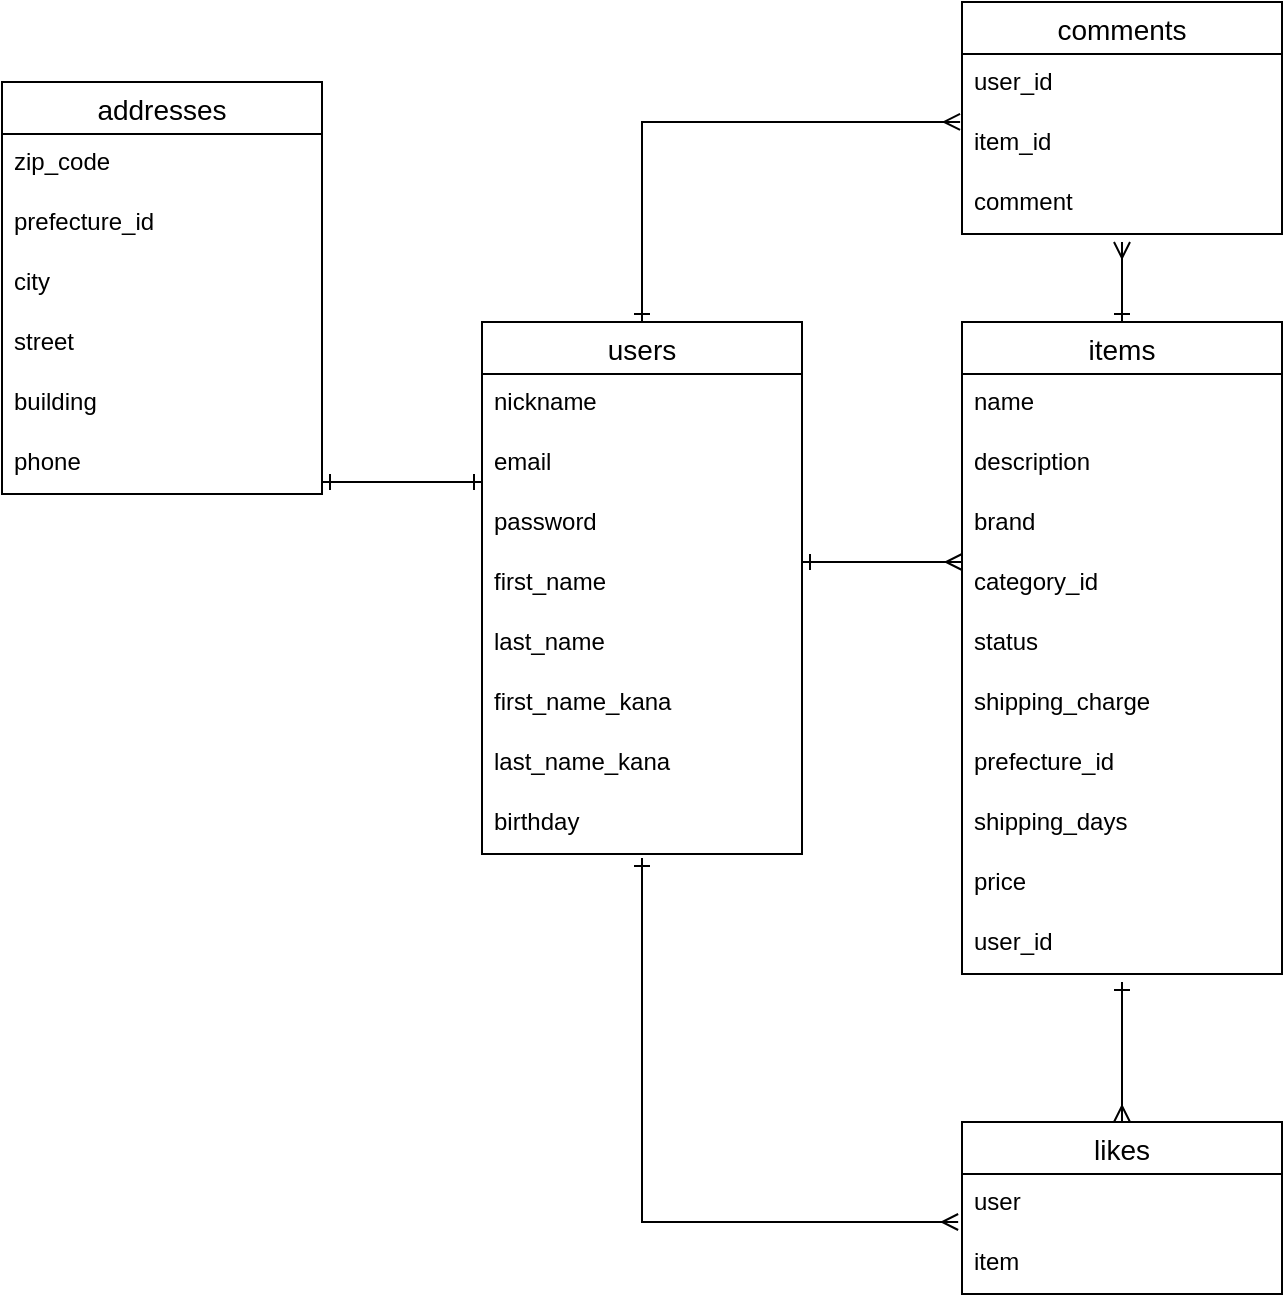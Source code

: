 <mxfile>
    <diagram id="gj1juVLW4RjPfSU8uRnA" name="ページ1">
        <mxGraphModel dx="976" dy="563" grid="1" gridSize="10" guides="1" tooltips="1" connect="1" arrows="1" fold="1" page="1" pageScale="1" pageWidth="827" pageHeight="1169" math="0" shadow="0">
            <root>
                <mxCell id="0"/>
                <mxCell id="1" parent="0"/>
                <mxCell id="2" value="users" style="swimlane;fontStyle=0;childLayout=stackLayout;horizontal=1;startSize=26;horizontalStack=0;resizeParent=1;resizeParentMax=0;resizeLast=0;collapsible=1;marginBottom=0;align=center;fontSize=14;" parent="1" vertex="1">
                    <mxGeometry x="280" y="160" width="160" height="266" as="geometry"/>
                </mxCell>
                <mxCell id="3" value="nickname" style="text;strokeColor=none;fillColor=none;spacingLeft=4;spacingRight=4;overflow=hidden;rotatable=0;points=[[0,0.5],[1,0.5]];portConstraint=eastwest;fontSize=12;" parent="2" vertex="1">
                    <mxGeometry y="26" width="160" height="30" as="geometry"/>
                </mxCell>
                <mxCell id="4" value="email" style="text;strokeColor=none;fillColor=none;spacingLeft=4;spacingRight=4;overflow=hidden;rotatable=0;points=[[0,0.5],[1,0.5]];portConstraint=eastwest;fontSize=12;" parent="2" vertex="1">
                    <mxGeometry y="56" width="160" height="30" as="geometry"/>
                </mxCell>
                <mxCell id="5" value="password&#10;" style="text;strokeColor=none;fillColor=none;spacingLeft=4;spacingRight=4;overflow=hidden;rotatable=0;points=[[0,0.5],[1,0.5]];portConstraint=eastwest;fontSize=12;" parent="2" vertex="1">
                    <mxGeometry y="86" width="160" height="30" as="geometry"/>
                </mxCell>
                <mxCell id="61" value="first_name" style="text;strokeColor=none;fillColor=none;spacingLeft=4;spacingRight=4;overflow=hidden;rotatable=0;points=[[0,0.5],[1,0.5]];portConstraint=eastwest;fontSize=12;" parent="2" vertex="1">
                    <mxGeometry y="116" width="160" height="30" as="geometry"/>
                </mxCell>
                <mxCell id="62" value="last_name" style="text;strokeColor=none;fillColor=none;spacingLeft=4;spacingRight=4;overflow=hidden;rotatable=0;points=[[0,0.5],[1,0.5]];portConstraint=eastwest;fontSize=12;" parent="2" vertex="1">
                    <mxGeometry y="146" width="160" height="30" as="geometry"/>
                </mxCell>
                <mxCell id="63" value="first_name_kana" style="text;strokeColor=none;fillColor=none;spacingLeft=4;spacingRight=4;overflow=hidden;rotatable=0;points=[[0,0.5],[1,0.5]];portConstraint=eastwest;fontSize=12;" parent="2" vertex="1">
                    <mxGeometry y="176" width="160" height="30" as="geometry"/>
                </mxCell>
                <mxCell id="10" value="last_name_kana" style="text;strokeColor=none;fillColor=none;spacingLeft=4;spacingRight=4;overflow=hidden;rotatable=0;points=[[0,0.5],[1,0.5]];portConstraint=eastwest;fontSize=12;" parent="2" vertex="1">
                    <mxGeometry y="206" width="160" height="30" as="geometry"/>
                </mxCell>
                <mxCell id="12" value="birthday" style="text;strokeColor=none;fillColor=none;spacingLeft=4;spacingRight=4;overflow=hidden;rotatable=0;points=[[0,0.5],[1,0.5]];portConstraint=eastwest;fontSize=12;" parent="2" vertex="1">
                    <mxGeometry y="236" width="160" height="30" as="geometry"/>
                </mxCell>
                <mxCell id="14" value="addresses" style="swimlane;fontStyle=0;childLayout=stackLayout;horizontal=1;startSize=26;horizontalStack=0;resizeParent=1;resizeParentMax=0;resizeLast=0;collapsible=1;marginBottom=0;align=center;fontSize=14;" parent="1" vertex="1">
                    <mxGeometry x="40" y="40" width="160" height="206" as="geometry"/>
                </mxCell>
                <mxCell id="21" value="zip_code" style="text;strokeColor=none;fillColor=none;spacingLeft=4;spacingRight=4;overflow=hidden;rotatable=0;points=[[0,0.5],[1,0.5]];portConstraint=eastwest;fontSize=12;" parent="14" vertex="1">
                    <mxGeometry y="26" width="160" height="30" as="geometry"/>
                </mxCell>
                <mxCell id="22" value="prefecture_id" style="text;strokeColor=none;fillColor=none;spacingLeft=4;spacingRight=4;overflow=hidden;rotatable=0;points=[[0,0.5],[1,0.5]];portConstraint=eastwest;fontSize=12;" parent="14" vertex="1">
                    <mxGeometry y="56" width="160" height="30" as="geometry"/>
                </mxCell>
                <mxCell id="24" value="city" style="text;strokeColor=none;fillColor=none;spacingLeft=4;spacingRight=4;overflow=hidden;rotatable=0;points=[[0,0.5],[1,0.5]];portConstraint=eastwest;fontSize=12;" parent="14" vertex="1">
                    <mxGeometry y="86" width="160" height="30" as="geometry"/>
                </mxCell>
                <mxCell id="23" value="street" style="text;strokeColor=none;fillColor=none;spacingLeft=4;spacingRight=4;overflow=hidden;rotatable=0;points=[[0,0.5],[1,0.5]];portConstraint=eastwest;fontSize=12;" parent="14" vertex="1">
                    <mxGeometry y="116" width="160" height="30" as="geometry"/>
                </mxCell>
                <mxCell id="25" value="building" style="text;strokeColor=none;fillColor=none;spacingLeft=4;spacingRight=4;overflow=hidden;rotatable=0;points=[[0,0.5],[1,0.5]];portConstraint=eastwest;fontSize=12;" parent="14" vertex="1">
                    <mxGeometry y="146" width="160" height="30" as="geometry"/>
                </mxCell>
                <mxCell id="26" value="phone" style="text;strokeColor=none;fillColor=none;spacingLeft=4;spacingRight=4;overflow=hidden;rotatable=0;points=[[0,0.5],[1,0.5]];portConstraint=eastwest;fontSize=12;" parent="14" vertex="1">
                    <mxGeometry y="176" width="160" height="30" as="geometry"/>
                </mxCell>
                <mxCell id="118" style="edgeStyle=orthogonalEdgeStyle;rounded=0;html=1;exitX=0.5;exitY=0;exitDx=0;exitDy=0;startArrow=ERone;startFill=0;endArrow=ERmany;endFill=0;" parent="1" source="31" edge="1">
                    <mxGeometry relative="1" as="geometry">
                        <mxPoint x="600" y="120" as="targetPoint"/>
                    </mxGeometry>
                </mxCell>
                <mxCell id="31" value="items" style="swimlane;fontStyle=0;childLayout=stackLayout;horizontal=1;startSize=26;horizontalStack=0;resizeParent=1;resizeParentMax=0;resizeLast=0;collapsible=1;marginBottom=0;align=center;fontSize=14;" parent="1" vertex="1">
                    <mxGeometry x="520" y="160" width="160" height="326" as="geometry"/>
                </mxCell>
                <mxCell id="32" value="name" style="text;strokeColor=none;fillColor=none;spacingLeft=4;spacingRight=4;overflow=hidden;rotatable=0;points=[[0,0.5],[1,0.5]];portConstraint=eastwest;fontSize=12;" parent="31" vertex="1">
                    <mxGeometry y="26" width="160" height="30" as="geometry"/>
                </mxCell>
                <mxCell id="34" value="description" style="text;strokeColor=none;fillColor=none;spacingLeft=4;spacingRight=4;overflow=hidden;rotatable=0;points=[[0,0.5],[1,0.5]];portConstraint=eastwest;fontSize=12;" parent="31" vertex="1">
                    <mxGeometry y="56" width="160" height="30" as="geometry"/>
                </mxCell>
                <mxCell id="38" value="brand" style="text;strokeColor=none;fillColor=none;spacingLeft=4;spacingRight=4;overflow=hidden;rotatable=0;points=[[0,0.5],[1,0.5]];portConstraint=eastwest;fontSize=12;" parent="31" vertex="1">
                    <mxGeometry y="86" width="160" height="30" as="geometry"/>
                </mxCell>
                <mxCell id="33" value="category_id" style="text;strokeColor=none;fillColor=none;spacingLeft=4;spacingRight=4;overflow=hidden;rotatable=0;points=[[0,0.5],[1,0.5]];portConstraint=eastwest;fontSize=12;" parent="31" vertex="1">
                    <mxGeometry y="116" width="160" height="30" as="geometry"/>
                </mxCell>
                <mxCell id="35" value="status" style="text;strokeColor=none;fillColor=none;spacingLeft=4;spacingRight=4;overflow=hidden;rotatable=0;points=[[0,0.5],[1,0.5]];portConstraint=eastwest;fontSize=12;" parent="31" vertex="1">
                    <mxGeometry y="146" width="160" height="30" as="geometry"/>
                </mxCell>
                <mxCell id="69" value="shipping_charge" style="text;strokeColor=none;fillColor=none;spacingLeft=4;spacingRight=4;overflow=hidden;rotatable=0;points=[[0,0.5],[1,0.5]];portConstraint=eastwest;fontSize=12;" parent="31" vertex="1">
                    <mxGeometry y="176" width="160" height="30" as="geometry"/>
                </mxCell>
                <mxCell id="36" value="prefecture_id" style="text;strokeColor=none;fillColor=none;spacingLeft=4;spacingRight=4;overflow=hidden;rotatable=0;points=[[0,0.5],[1,0.5]];portConstraint=eastwest;fontSize=12;" parent="31" vertex="1">
                    <mxGeometry y="206" width="160" height="30" as="geometry"/>
                </mxCell>
                <mxCell id="56" value="shipping_days" style="text;strokeColor=none;fillColor=none;spacingLeft=4;spacingRight=4;overflow=hidden;rotatable=0;points=[[0,0.5],[1,0.5]];portConstraint=eastwest;fontSize=12;" parent="31" vertex="1">
                    <mxGeometry y="236" width="160" height="30" as="geometry"/>
                </mxCell>
                <mxCell id="57" value="price" style="text;strokeColor=none;fillColor=none;spacingLeft=4;spacingRight=4;overflow=hidden;rotatable=0;points=[[0,0.5],[1,0.5]];portConstraint=eastwest;fontSize=12;" parent="31" vertex="1">
                    <mxGeometry y="266" width="160" height="30" as="geometry"/>
                </mxCell>
                <mxCell id="119" value="user_id" style="text;strokeColor=none;fillColor=none;spacingLeft=4;spacingRight=4;overflow=hidden;rotatable=0;points=[[0,0.5],[1,0.5]];portConstraint=eastwest;fontSize=12;" vertex="1" parent="31">
                    <mxGeometry y="296" width="160" height="30" as="geometry"/>
                </mxCell>
                <mxCell id="117" style="edgeStyle=orthogonalEdgeStyle;rounded=0;html=1;exitX=0.5;exitY=0;exitDx=0;exitDy=0;startArrow=ERmany;startFill=0;endArrow=ERone;endFill=0;" parent="1" source="52" edge="1">
                    <mxGeometry relative="1" as="geometry">
                        <mxPoint x="600" y="490" as="targetPoint"/>
                    </mxGeometry>
                </mxCell>
                <mxCell id="52" value="likes" style="swimlane;fontStyle=0;childLayout=stackLayout;horizontal=1;startSize=26;horizontalStack=0;resizeParent=1;resizeParentMax=0;resizeLast=0;collapsible=1;marginBottom=0;align=center;fontSize=14;" parent="1" vertex="1">
                    <mxGeometry x="520" y="560" width="160" height="86" as="geometry"/>
                </mxCell>
                <mxCell id="53" value="user" style="text;strokeColor=none;fillColor=none;spacingLeft=4;spacingRight=4;overflow=hidden;rotatable=0;points=[[0,0.5],[1,0.5]];portConstraint=eastwest;fontSize=12;" parent="52" vertex="1">
                    <mxGeometry y="26" width="160" height="30" as="geometry"/>
                </mxCell>
                <mxCell id="54" value="item" style="text;strokeColor=none;fillColor=none;spacingLeft=4;spacingRight=4;overflow=hidden;rotatable=0;points=[[0,0.5],[1,0.5]];portConstraint=eastwest;fontSize=12;" parent="52" vertex="1">
                    <mxGeometry y="56" width="160" height="30" as="geometry"/>
                </mxCell>
                <mxCell id="48" value="comments" style="swimlane;fontStyle=0;childLayout=stackLayout;horizontal=1;startSize=26;horizontalStack=0;resizeParent=1;resizeParentMax=0;resizeLast=0;collapsible=1;marginBottom=0;align=center;fontSize=14;" parent="1" vertex="1">
                    <mxGeometry x="520" width="160" height="116" as="geometry"/>
                </mxCell>
                <mxCell id="49" value="user_id" style="text;strokeColor=none;fillColor=none;spacingLeft=4;spacingRight=4;overflow=hidden;rotatable=0;points=[[0,0.5],[1,0.5]];portConstraint=eastwest;fontSize=12;" parent="48" vertex="1">
                    <mxGeometry y="26" width="160" height="30" as="geometry"/>
                </mxCell>
                <mxCell id="50" value="item_id" style="text;strokeColor=none;fillColor=none;spacingLeft=4;spacingRight=4;overflow=hidden;rotatable=0;points=[[0,0.5],[1,0.5]];portConstraint=eastwest;fontSize=12;" parent="48" vertex="1">
                    <mxGeometry y="56" width="160" height="30" as="geometry"/>
                </mxCell>
                <mxCell id="51" value="comment" style="text;strokeColor=none;fillColor=none;spacingLeft=4;spacingRight=4;overflow=hidden;rotatable=0;points=[[0,0.5],[1,0.5]];portConstraint=eastwest;fontSize=12;" parent="48" vertex="1">
                    <mxGeometry y="86" width="160" height="30" as="geometry"/>
                </mxCell>
                <mxCell id="74" value="" style="edgeStyle=entityRelationEdgeStyle;fontSize=12;html=1;endArrow=ERone;startArrow=ERone;entryX=0;entryY=0.8;entryDx=0;entryDy=0;entryPerimeter=0;startFill=0;endFill=0;" parent="1" target="4" edge="1">
                    <mxGeometry width="100" height="100" relative="1" as="geometry">
                        <mxPoint x="200" y="240" as="sourcePoint"/>
                        <mxPoint x="300" y="140" as="targetPoint"/>
                    </mxGeometry>
                </mxCell>
                <mxCell id="79" value="" style="edgeStyle=entityRelationEdgeStyle;fontSize=12;html=1;endArrow=ERmany;startArrow=ERone;startFill=0;endFill=0;" parent="1" edge="1">
                    <mxGeometry width="100" height="100" relative="1" as="geometry">
                        <mxPoint x="440" y="280" as="sourcePoint"/>
                        <mxPoint x="520" y="280" as="targetPoint"/>
                    </mxGeometry>
                </mxCell>
                <mxCell id="111" value="" style="fontSize=12;html=1;endArrow=ERmany;startArrow=ERone;rounded=0;startFill=0;endFill=0;edgeStyle=orthogonalEdgeStyle;exitX=0.5;exitY=1.067;exitDx=0;exitDy=0;exitPerimeter=0;entryX=-0.012;entryY=0.8;entryDx=0;entryDy=0;entryPerimeter=0;" parent="1" source="12" target="53" edge="1">
                    <mxGeometry width="100" height="100" relative="1" as="geometry">
                        <mxPoint x="420" y="430" as="sourcePoint"/>
                        <mxPoint x="510" y="610" as="targetPoint"/>
                        <Array as="points">
                            <mxPoint x="360" y="610"/>
                        </Array>
                    </mxGeometry>
                </mxCell>
                <mxCell id="113" value="" style="fontSize=12;html=1;endArrow=ERmany;startArrow=ERone;rounded=0;startFill=0;endFill=0;exitX=0.5;exitY=0;exitDx=0;exitDy=0;entryX=-0.006;entryY=0.133;entryDx=0;entryDy=0;entryPerimeter=0;" parent="1" source="2" target="50" edge="1">
                    <mxGeometry width="100" height="100" relative="1" as="geometry">
                        <mxPoint x="360" y="150" as="sourcePoint"/>
                        <mxPoint x="510" y="60" as="targetPoint"/>
                        <Array as="points">
                            <mxPoint x="360" y="60"/>
                        </Array>
                    </mxGeometry>
                </mxCell>
            </root>
        </mxGraphModel>
    </diagram>
</mxfile>